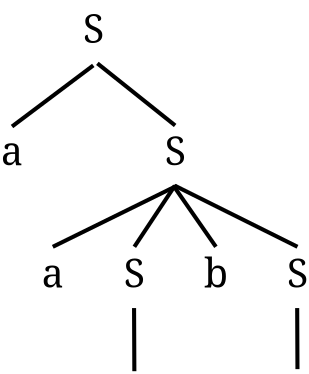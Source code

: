 <?xml version="1.0" encoding="UTF-8"?>
<dia:diagram xmlns:dia="http://www.lysator.liu.se/~alla/dia/"><dia:layer name="Background" visible="true"><dia:object type="Standard - Text" version="0" id="O0"><dia:attribute name="obj_pos"><dia:point val="11,5"/></dia:attribute><dia:attribute name="obj_bb"><dia:rectangle val="10.677,4.052;11.323,5.252"/></dia:attribute><dia:attribute name="text"><dia:composite type="text"><dia:attribute name="string"><dia:string>#S#</dia:string></dia:attribute><dia:attribute name="font"><dia:font name="Times-Roman"/></dia:attribute><dia:attribute name="height"><dia:real val="1.2"/></dia:attribute><dia:attribute name="pos"><dia:point val="11,5"/></dia:attribute><dia:attribute name="color"><dia:color val="#000000"/></dia:attribute><dia:attribute name="alignment"><dia:enum val="1"/></dia:attribute></dia:composite></dia:attribute></dia:object><dia:object type="Standard - Text" version="0" id="O1"><dia:attribute name="obj_pos"><dia:point val="9,8"/></dia:attribute><dia:attribute name="obj_bb"><dia:rectangle val="8.743,7.052;9.257,8.252"/></dia:attribute><dia:attribute name="text"><dia:composite type="text"><dia:attribute name="string"><dia:string>#a#</dia:string></dia:attribute><dia:attribute name="font"><dia:font name="Times-Roman"/></dia:attribute><dia:attribute name="height"><dia:real val="1.2"/></dia:attribute><dia:attribute name="pos"><dia:point val="9,8"/></dia:attribute><dia:attribute name="color"><dia:color val="#000000"/></dia:attribute><dia:attribute name="alignment"><dia:enum val="1"/></dia:attribute></dia:composite></dia:attribute></dia:object><dia:object type="Standard - Text" version="0" id="O2"><dia:attribute name="obj_pos"><dia:point val="13,8"/></dia:attribute><dia:attribute name="obj_bb"><dia:rectangle val="12.677,7.052;13.323,8.252"/></dia:attribute><dia:attribute name="text"><dia:composite type="text"><dia:attribute name="string"><dia:string>#S#</dia:string></dia:attribute><dia:attribute name="font"><dia:font name="Times-Roman"/></dia:attribute><dia:attribute name="height"><dia:real val="1.2"/></dia:attribute><dia:attribute name="pos"><dia:point val="13,8"/></dia:attribute><dia:attribute name="color"><dia:color val="#000000"/></dia:attribute><dia:attribute name="alignment"><dia:enum val="1"/></dia:attribute></dia:composite></dia:attribute></dia:object><dia:object type="Standard - Text" version="0" id="O3"><dia:attribute name="obj_pos"><dia:point val="10,11"/></dia:attribute><dia:attribute name="obj_bb"><dia:rectangle val="9.743,10.052;10.257,11.252"/></dia:attribute><dia:attribute name="text"><dia:composite type="text"><dia:attribute name="string"><dia:string>#a#</dia:string></dia:attribute><dia:attribute name="font"><dia:font name="Times-Roman"/></dia:attribute><dia:attribute name="height"><dia:real val="1.2"/></dia:attribute><dia:attribute name="pos"><dia:point val="10,11"/></dia:attribute><dia:attribute name="color"><dia:color val="#000000"/></dia:attribute><dia:attribute name="alignment"><dia:enum val="1"/></dia:attribute></dia:composite></dia:attribute></dia:object><dia:object type="Standard - Text" version="0" id="O4"><dia:attribute name="obj_pos"><dia:point val="12,11"/></dia:attribute><dia:attribute name="obj_bb"><dia:rectangle val="11.677,10.052;12.323,11.252"/></dia:attribute><dia:attribute name="text"><dia:composite type="text"><dia:attribute name="string"><dia:string>#S#</dia:string></dia:attribute><dia:attribute name="font"><dia:font name="Times-Roman"/></dia:attribute><dia:attribute name="height"><dia:real val="1.2"/></dia:attribute><dia:attribute name="pos"><dia:point val="12,11"/></dia:attribute><dia:attribute name="color"><dia:color val="#000000"/></dia:attribute><dia:attribute name="alignment"><dia:enum val="1"/></dia:attribute></dia:composite></dia:attribute></dia:object><dia:object type="Standard - Text" version="0" id="O5"><dia:attribute name="obj_pos"><dia:point val="16,11"/></dia:attribute><dia:attribute name="obj_bb"><dia:rectangle val="15.677,10.052;16.323,11.252"/></dia:attribute><dia:attribute name="text"><dia:composite type="text"><dia:attribute name="string"><dia:string>#S#</dia:string></dia:attribute><dia:attribute name="font"><dia:font name="Times-Roman"/></dia:attribute><dia:attribute name="height"><dia:real val="1.2"/></dia:attribute><dia:attribute name="pos"><dia:point val="16,11"/></dia:attribute><dia:attribute name="color"><dia:color val="#000000"/></dia:attribute><dia:attribute name="alignment"><dia:enum val="1"/></dia:attribute></dia:composite></dia:attribute></dia:object><dia:object type="Standard - Text" version="0" id="O6"><dia:attribute name="obj_pos"><dia:point val="14,11"/></dia:attribute><dia:attribute name="obj_bb"><dia:rectangle val="13.71,10.052;14.29,11.252"/></dia:attribute><dia:attribute name="text"><dia:composite type="text"><dia:attribute name="string"><dia:string>#b#</dia:string></dia:attribute><dia:attribute name="font"><dia:font name="Times-Roman"/></dia:attribute><dia:attribute name="height"><dia:real val="1.2"/></dia:attribute><dia:attribute name="pos"><dia:point val="14,11"/></dia:attribute><dia:attribute name="color"><dia:color val="#000000"/></dia:attribute><dia:attribute name="alignment"><dia:enum val="1"/></dia:attribute></dia:composite></dia:attribute></dia:object><dia:object type="Standard - Line" version="0" id="O7"><dia:attribute name="obj_pos"><dia:point val="10.993,5.552"/></dia:attribute><dia:attribute name="obj_bb"><dia:rectangle val="8.93,5.482;11.063,7.12"/></dia:attribute><dia:attribute name="conn_endpoints"><dia:point val="10.993,5.552"/><dia:point val="9,7.05"/></dia:attribute><dia:attribute name="numcp"><dia:int val="1"/></dia:attribute></dia:object><dia:object type="Standard - Line" version="0" id="O8"><dia:attribute name="obj_pos"><dia:point val="11.093,5.502"/></dia:attribute><dia:attribute name="obj_bb"><dia:rectangle val="11.022,5.432;13.07,7.095"/></dia:attribute><dia:attribute name="conn_endpoints"><dia:point val="11.093,5.502"/><dia:point val="13,7.025"/></dia:attribute><dia:attribute name="numcp"><dia:int val="1"/></dia:attribute></dia:object><dia:object type="Standard - Line" version="0" id="O9"><dia:attribute name="obj_pos"><dia:point val="10,10"/></dia:attribute><dia:attribute name="obj_bb"><dia:rectangle val="9.933,8.435;13.11,10.067"/></dia:attribute><dia:attribute name="conn_endpoints"><dia:point val="10,10"/><dia:point val="13.043,8.502"/></dia:attribute><dia:attribute name="numcp"><dia:int val="1"/></dia:attribute></dia:object><dia:object type="Standard - Line" version="0" id="O10"><dia:attribute name="obj_pos"><dia:point val="12.993,8.502"/></dia:attribute><dia:attribute name="obj_bb"><dia:rectangle val="11.931,8.433;13.062,10.069"/></dia:attribute><dia:attribute name="conn_endpoints"><dia:point val="12.993,8.502"/><dia:point val="12,10"/></dia:attribute><dia:attribute name="numcp"><dia:int val="1"/></dia:attribute></dia:object><dia:object type="Standard - Line" version="0" id="O11"><dia:attribute name="obj_pos"><dia:point val="12.993,8.552"/></dia:attribute><dia:attribute name="obj_bb"><dia:rectangle val="12.923,8.482;14.07,10.07"/></dia:attribute><dia:attribute name="conn_endpoints"><dia:point val="12.993,8.552"/><dia:point val="14,10"/></dia:attribute><dia:attribute name="numcp"><dia:int val="1"/></dia:attribute></dia:object><dia:object type="Standard - Line" version="0" id="O12"><dia:attribute name="obj_pos"><dia:point val="12.993,8.502"/></dia:attribute><dia:attribute name="obj_bb"><dia:rectangle val="12.926,8.435;16.067,10.067"/></dia:attribute><dia:attribute name="conn_endpoints"><dia:point val="12.993,8.502"/><dia:point val="16,10"/></dia:attribute><dia:attribute name="numcp"><dia:int val="1"/></dia:attribute></dia:object><dia:object type="Standard - Line" version="0" id="O13"><dia:attribute name="obj_pos"><dia:point val="11.993,11.502"/></dia:attribute><dia:attribute name="obj_bb"><dia:rectangle val="11.942,11.452;12.05,13.1"/></dia:attribute><dia:attribute name="conn_endpoints"><dia:point val="11.993,11.502"/><dia:point val="12,13.05"/></dia:attribute><dia:attribute name="numcp"><dia:int val="1"/></dia:attribute></dia:object><dia:object type="Standard - Line" version="0" id="O14"><dia:attribute name="obj_pos"><dia:point val="15.993,11.502"/></dia:attribute><dia:attribute name="obj_bb"><dia:rectangle val="15.942,11.452;16.05,13.05"/></dia:attribute><dia:attribute name="conn_endpoints"><dia:point val="15.993,11.502"/><dia:point val="16,13"/></dia:attribute><dia:attribute name="numcp"><dia:int val="1"/></dia:attribute></dia:object></dia:layer></dia:diagram>
